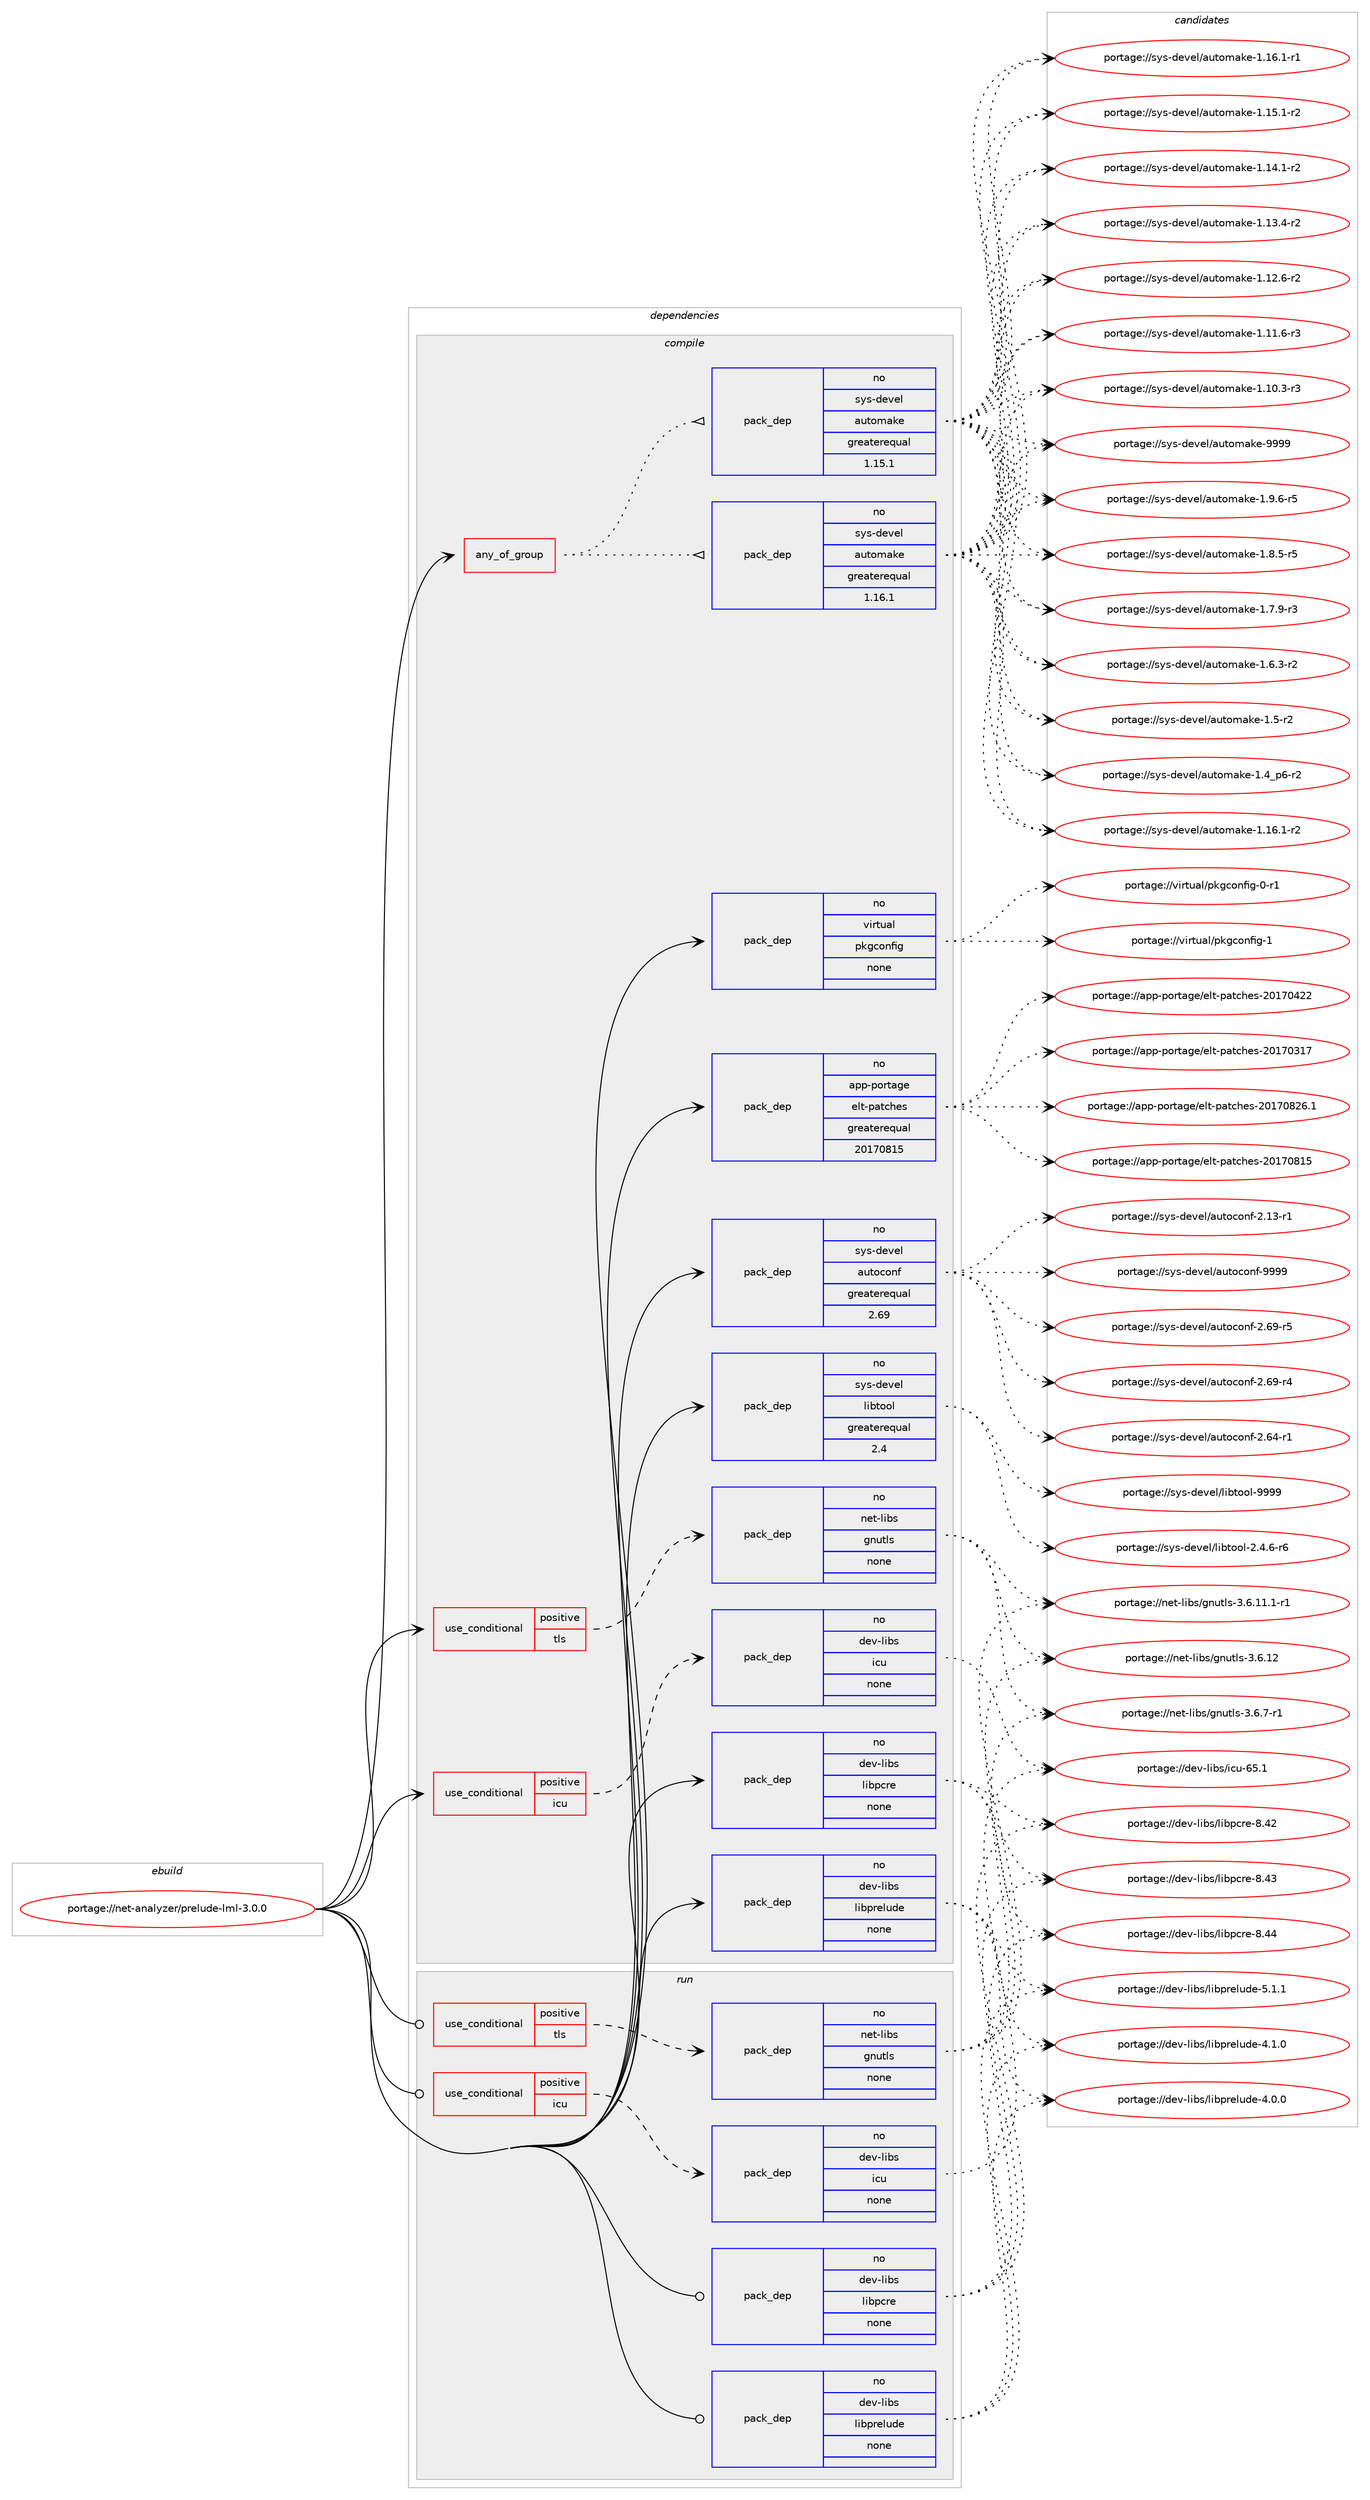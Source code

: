 digraph prolog {

# *************
# Graph options
# *************

newrank=true;
concentrate=true;
compound=true;
graph [rankdir=LR,fontname=Helvetica,fontsize=10,ranksep=1.5];#, ranksep=2.5, nodesep=0.2];
edge  [arrowhead=vee];
node  [fontname=Helvetica,fontsize=10];

# **********
# The ebuild
# **********

subgraph cluster_leftcol {
color=gray;
rank=same;
label=<<i>ebuild</i>>;
id [label="portage://net-analyzer/prelude-lml-3.0.0", color=red, width=4, href="../net-analyzer/prelude-lml-3.0.0.svg"];
}

# ****************
# The dependencies
# ****************

subgraph cluster_midcol {
color=gray;
label=<<i>dependencies</i>>;
subgraph cluster_compile {
fillcolor="#eeeeee";
style=filled;
label=<<i>compile</i>>;
subgraph any1757 {
dependency101245 [label=<<TABLE BORDER="0" CELLBORDER="1" CELLSPACING="0" CELLPADDING="4"><TR><TD CELLPADDING="10">any_of_group</TD></TR></TABLE>>, shape=none, color=red];subgraph pack76201 {
dependency101246 [label=<<TABLE BORDER="0" CELLBORDER="1" CELLSPACING="0" CELLPADDING="4" WIDTH="220"><TR><TD ROWSPAN="6" CELLPADDING="30">pack_dep</TD></TR><TR><TD WIDTH="110">no</TD></TR><TR><TD>sys-devel</TD></TR><TR><TD>automake</TD></TR><TR><TD>greaterequal</TD></TR><TR><TD>1.16.1</TD></TR></TABLE>>, shape=none, color=blue];
}
dependency101245:e -> dependency101246:w [weight=20,style="dotted",arrowhead="oinv"];
subgraph pack76202 {
dependency101247 [label=<<TABLE BORDER="0" CELLBORDER="1" CELLSPACING="0" CELLPADDING="4" WIDTH="220"><TR><TD ROWSPAN="6" CELLPADDING="30">pack_dep</TD></TR><TR><TD WIDTH="110">no</TD></TR><TR><TD>sys-devel</TD></TR><TR><TD>automake</TD></TR><TR><TD>greaterequal</TD></TR><TR><TD>1.15.1</TD></TR></TABLE>>, shape=none, color=blue];
}
dependency101245:e -> dependency101247:w [weight=20,style="dotted",arrowhead="oinv"];
}
id:e -> dependency101245:w [weight=20,style="solid",arrowhead="vee"];
subgraph cond23202 {
dependency101248 [label=<<TABLE BORDER="0" CELLBORDER="1" CELLSPACING="0" CELLPADDING="4"><TR><TD ROWSPAN="3" CELLPADDING="10">use_conditional</TD></TR><TR><TD>positive</TD></TR><TR><TD>icu</TD></TR></TABLE>>, shape=none, color=red];
subgraph pack76203 {
dependency101249 [label=<<TABLE BORDER="0" CELLBORDER="1" CELLSPACING="0" CELLPADDING="4" WIDTH="220"><TR><TD ROWSPAN="6" CELLPADDING="30">pack_dep</TD></TR><TR><TD WIDTH="110">no</TD></TR><TR><TD>dev-libs</TD></TR><TR><TD>icu</TD></TR><TR><TD>none</TD></TR><TR><TD></TD></TR></TABLE>>, shape=none, color=blue];
}
dependency101248:e -> dependency101249:w [weight=20,style="dashed",arrowhead="vee"];
}
id:e -> dependency101248:w [weight=20,style="solid",arrowhead="vee"];
subgraph cond23203 {
dependency101250 [label=<<TABLE BORDER="0" CELLBORDER="1" CELLSPACING="0" CELLPADDING="4"><TR><TD ROWSPAN="3" CELLPADDING="10">use_conditional</TD></TR><TR><TD>positive</TD></TR><TR><TD>tls</TD></TR></TABLE>>, shape=none, color=red];
subgraph pack76204 {
dependency101251 [label=<<TABLE BORDER="0" CELLBORDER="1" CELLSPACING="0" CELLPADDING="4" WIDTH="220"><TR><TD ROWSPAN="6" CELLPADDING="30">pack_dep</TD></TR><TR><TD WIDTH="110">no</TD></TR><TR><TD>net-libs</TD></TR><TR><TD>gnutls</TD></TR><TR><TD>none</TD></TR><TR><TD></TD></TR></TABLE>>, shape=none, color=blue];
}
dependency101250:e -> dependency101251:w [weight=20,style="dashed",arrowhead="vee"];
}
id:e -> dependency101250:w [weight=20,style="solid",arrowhead="vee"];
subgraph pack76205 {
dependency101252 [label=<<TABLE BORDER="0" CELLBORDER="1" CELLSPACING="0" CELLPADDING="4" WIDTH="220"><TR><TD ROWSPAN="6" CELLPADDING="30">pack_dep</TD></TR><TR><TD WIDTH="110">no</TD></TR><TR><TD>app-portage</TD></TR><TR><TD>elt-patches</TD></TR><TR><TD>greaterequal</TD></TR><TR><TD>20170815</TD></TR></TABLE>>, shape=none, color=blue];
}
id:e -> dependency101252:w [weight=20,style="solid",arrowhead="vee"];
subgraph pack76206 {
dependency101253 [label=<<TABLE BORDER="0" CELLBORDER="1" CELLSPACING="0" CELLPADDING="4" WIDTH="220"><TR><TD ROWSPAN="6" CELLPADDING="30">pack_dep</TD></TR><TR><TD WIDTH="110">no</TD></TR><TR><TD>dev-libs</TD></TR><TR><TD>libpcre</TD></TR><TR><TD>none</TD></TR><TR><TD></TD></TR></TABLE>>, shape=none, color=blue];
}
id:e -> dependency101253:w [weight=20,style="solid",arrowhead="vee"];
subgraph pack76207 {
dependency101254 [label=<<TABLE BORDER="0" CELLBORDER="1" CELLSPACING="0" CELLPADDING="4" WIDTH="220"><TR><TD ROWSPAN="6" CELLPADDING="30">pack_dep</TD></TR><TR><TD WIDTH="110">no</TD></TR><TR><TD>dev-libs</TD></TR><TR><TD>libprelude</TD></TR><TR><TD>none</TD></TR><TR><TD></TD></TR></TABLE>>, shape=none, color=blue];
}
id:e -> dependency101254:w [weight=20,style="solid",arrowhead="vee"];
subgraph pack76208 {
dependency101255 [label=<<TABLE BORDER="0" CELLBORDER="1" CELLSPACING="0" CELLPADDING="4" WIDTH="220"><TR><TD ROWSPAN="6" CELLPADDING="30">pack_dep</TD></TR><TR><TD WIDTH="110">no</TD></TR><TR><TD>sys-devel</TD></TR><TR><TD>autoconf</TD></TR><TR><TD>greaterequal</TD></TR><TR><TD>2.69</TD></TR></TABLE>>, shape=none, color=blue];
}
id:e -> dependency101255:w [weight=20,style="solid",arrowhead="vee"];
subgraph pack76209 {
dependency101256 [label=<<TABLE BORDER="0" CELLBORDER="1" CELLSPACING="0" CELLPADDING="4" WIDTH="220"><TR><TD ROWSPAN="6" CELLPADDING="30">pack_dep</TD></TR><TR><TD WIDTH="110">no</TD></TR><TR><TD>sys-devel</TD></TR><TR><TD>libtool</TD></TR><TR><TD>greaterequal</TD></TR><TR><TD>2.4</TD></TR></TABLE>>, shape=none, color=blue];
}
id:e -> dependency101256:w [weight=20,style="solid",arrowhead="vee"];
subgraph pack76210 {
dependency101257 [label=<<TABLE BORDER="0" CELLBORDER="1" CELLSPACING="0" CELLPADDING="4" WIDTH="220"><TR><TD ROWSPAN="6" CELLPADDING="30">pack_dep</TD></TR><TR><TD WIDTH="110">no</TD></TR><TR><TD>virtual</TD></TR><TR><TD>pkgconfig</TD></TR><TR><TD>none</TD></TR><TR><TD></TD></TR></TABLE>>, shape=none, color=blue];
}
id:e -> dependency101257:w [weight=20,style="solid",arrowhead="vee"];
}
subgraph cluster_compileandrun {
fillcolor="#eeeeee";
style=filled;
label=<<i>compile and run</i>>;
}
subgraph cluster_run {
fillcolor="#eeeeee";
style=filled;
label=<<i>run</i>>;
subgraph cond23204 {
dependency101258 [label=<<TABLE BORDER="0" CELLBORDER="1" CELLSPACING="0" CELLPADDING="4"><TR><TD ROWSPAN="3" CELLPADDING="10">use_conditional</TD></TR><TR><TD>positive</TD></TR><TR><TD>icu</TD></TR></TABLE>>, shape=none, color=red];
subgraph pack76211 {
dependency101259 [label=<<TABLE BORDER="0" CELLBORDER="1" CELLSPACING="0" CELLPADDING="4" WIDTH="220"><TR><TD ROWSPAN="6" CELLPADDING="30">pack_dep</TD></TR><TR><TD WIDTH="110">no</TD></TR><TR><TD>dev-libs</TD></TR><TR><TD>icu</TD></TR><TR><TD>none</TD></TR><TR><TD></TD></TR></TABLE>>, shape=none, color=blue];
}
dependency101258:e -> dependency101259:w [weight=20,style="dashed",arrowhead="vee"];
}
id:e -> dependency101258:w [weight=20,style="solid",arrowhead="odot"];
subgraph cond23205 {
dependency101260 [label=<<TABLE BORDER="0" CELLBORDER="1" CELLSPACING="0" CELLPADDING="4"><TR><TD ROWSPAN="3" CELLPADDING="10">use_conditional</TD></TR><TR><TD>positive</TD></TR><TR><TD>tls</TD></TR></TABLE>>, shape=none, color=red];
subgraph pack76212 {
dependency101261 [label=<<TABLE BORDER="0" CELLBORDER="1" CELLSPACING="0" CELLPADDING="4" WIDTH="220"><TR><TD ROWSPAN="6" CELLPADDING="30">pack_dep</TD></TR><TR><TD WIDTH="110">no</TD></TR><TR><TD>net-libs</TD></TR><TR><TD>gnutls</TD></TR><TR><TD>none</TD></TR><TR><TD></TD></TR></TABLE>>, shape=none, color=blue];
}
dependency101260:e -> dependency101261:w [weight=20,style="dashed",arrowhead="vee"];
}
id:e -> dependency101260:w [weight=20,style="solid",arrowhead="odot"];
subgraph pack76213 {
dependency101262 [label=<<TABLE BORDER="0" CELLBORDER="1" CELLSPACING="0" CELLPADDING="4" WIDTH="220"><TR><TD ROWSPAN="6" CELLPADDING="30">pack_dep</TD></TR><TR><TD WIDTH="110">no</TD></TR><TR><TD>dev-libs</TD></TR><TR><TD>libpcre</TD></TR><TR><TD>none</TD></TR><TR><TD></TD></TR></TABLE>>, shape=none, color=blue];
}
id:e -> dependency101262:w [weight=20,style="solid",arrowhead="odot"];
subgraph pack76214 {
dependency101263 [label=<<TABLE BORDER="0" CELLBORDER="1" CELLSPACING="0" CELLPADDING="4" WIDTH="220"><TR><TD ROWSPAN="6" CELLPADDING="30">pack_dep</TD></TR><TR><TD WIDTH="110">no</TD></TR><TR><TD>dev-libs</TD></TR><TR><TD>libprelude</TD></TR><TR><TD>none</TD></TR><TR><TD></TD></TR></TABLE>>, shape=none, color=blue];
}
id:e -> dependency101263:w [weight=20,style="solid",arrowhead="odot"];
}
}

# **************
# The candidates
# **************

subgraph cluster_choices {
rank=same;
color=gray;
label=<<i>candidates</i>>;

subgraph choice76201 {
color=black;
nodesep=1;
choice115121115451001011181011084797117116111109971071014557575757 [label="portage://sys-devel/automake-9999", color=red, width=4,href="../sys-devel/automake-9999.svg"];
choice115121115451001011181011084797117116111109971071014549465746544511453 [label="portage://sys-devel/automake-1.9.6-r5", color=red, width=4,href="../sys-devel/automake-1.9.6-r5.svg"];
choice115121115451001011181011084797117116111109971071014549465646534511453 [label="portage://sys-devel/automake-1.8.5-r5", color=red, width=4,href="../sys-devel/automake-1.8.5-r5.svg"];
choice115121115451001011181011084797117116111109971071014549465546574511451 [label="portage://sys-devel/automake-1.7.9-r3", color=red, width=4,href="../sys-devel/automake-1.7.9-r3.svg"];
choice115121115451001011181011084797117116111109971071014549465446514511450 [label="portage://sys-devel/automake-1.6.3-r2", color=red, width=4,href="../sys-devel/automake-1.6.3-r2.svg"];
choice11512111545100101118101108479711711611110997107101454946534511450 [label="portage://sys-devel/automake-1.5-r2", color=red, width=4,href="../sys-devel/automake-1.5-r2.svg"];
choice115121115451001011181011084797117116111109971071014549465295112544511450 [label="portage://sys-devel/automake-1.4_p6-r2", color=red, width=4,href="../sys-devel/automake-1.4_p6-r2.svg"];
choice11512111545100101118101108479711711611110997107101454946495446494511450 [label="portage://sys-devel/automake-1.16.1-r2", color=red, width=4,href="../sys-devel/automake-1.16.1-r2.svg"];
choice11512111545100101118101108479711711611110997107101454946495446494511449 [label="portage://sys-devel/automake-1.16.1-r1", color=red, width=4,href="../sys-devel/automake-1.16.1-r1.svg"];
choice11512111545100101118101108479711711611110997107101454946495346494511450 [label="portage://sys-devel/automake-1.15.1-r2", color=red, width=4,href="../sys-devel/automake-1.15.1-r2.svg"];
choice11512111545100101118101108479711711611110997107101454946495246494511450 [label="portage://sys-devel/automake-1.14.1-r2", color=red, width=4,href="../sys-devel/automake-1.14.1-r2.svg"];
choice11512111545100101118101108479711711611110997107101454946495146524511450 [label="portage://sys-devel/automake-1.13.4-r2", color=red, width=4,href="../sys-devel/automake-1.13.4-r2.svg"];
choice11512111545100101118101108479711711611110997107101454946495046544511450 [label="portage://sys-devel/automake-1.12.6-r2", color=red, width=4,href="../sys-devel/automake-1.12.6-r2.svg"];
choice11512111545100101118101108479711711611110997107101454946494946544511451 [label="portage://sys-devel/automake-1.11.6-r3", color=red, width=4,href="../sys-devel/automake-1.11.6-r3.svg"];
choice11512111545100101118101108479711711611110997107101454946494846514511451 [label="portage://sys-devel/automake-1.10.3-r3", color=red, width=4,href="../sys-devel/automake-1.10.3-r3.svg"];
dependency101246:e -> choice115121115451001011181011084797117116111109971071014557575757:w [style=dotted,weight="100"];
dependency101246:e -> choice115121115451001011181011084797117116111109971071014549465746544511453:w [style=dotted,weight="100"];
dependency101246:e -> choice115121115451001011181011084797117116111109971071014549465646534511453:w [style=dotted,weight="100"];
dependency101246:e -> choice115121115451001011181011084797117116111109971071014549465546574511451:w [style=dotted,weight="100"];
dependency101246:e -> choice115121115451001011181011084797117116111109971071014549465446514511450:w [style=dotted,weight="100"];
dependency101246:e -> choice11512111545100101118101108479711711611110997107101454946534511450:w [style=dotted,weight="100"];
dependency101246:e -> choice115121115451001011181011084797117116111109971071014549465295112544511450:w [style=dotted,weight="100"];
dependency101246:e -> choice11512111545100101118101108479711711611110997107101454946495446494511450:w [style=dotted,weight="100"];
dependency101246:e -> choice11512111545100101118101108479711711611110997107101454946495446494511449:w [style=dotted,weight="100"];
dependency101246:e -> choice11512111545100101118101108479711711611110997107101454946495346494511450:w [style=dotted,weight="100"];
dependency101246:e -> choice11512111545100101118101108479711711611110997107101454946495246494511450:w [style=dotted,weight="100"];
dependency101246:e -> choice11512111545100101118101108479711711611110997107101454946495146524511450:w [style=dotted,weight="100"];
dependency101246:e -> choice11512111545100101118101108479711711611110997107101454946495046544511450:w [style=dotted,weight="100"];
dependency101246:e -> choice11512111545100101118101108479711711611110997107101454946494946544511451:w [style=dotted,weight="100"];
dependency101246:e -> choice11512111545100101118101108479711711611110997107101454946494846514511451:w [style=dotted,weight="100"];
}
subgraph choice76202 {
color=black;
nodesep=1;
choice115121115451001011181011084797117116111109971071014557575757 [label="portage://sys-devel/automake-9999", color=red, width=4,href="../sys-devel/automake-9999.svg"];
choice115121115451001011181011084797117116111109971071014549465746544511453 [label="portage://sys-devel/automake-1.9.6-r5", color=red, width=4,href="../sys-devel/automake-1.9.6-r5.svg"];
choice115121115451001011181011084797117116111109971071014549465646534511453 [label="portage://sys-devel/automake-1.8.5-r5", color=red, width=4,href="../sys-devel/automake-1.8.5-r5.svg"];
choice115121115451001011181011084797117116111109971071014549465546574511451 [label="portage://sys-devel/automake-1.7.9-r3", color=red, width=4,href="../sys-devel/automake-1.7.9-r3.svg"];
choice115121115451001011181011084797117116111109971071014549465446514511450 [label="portage://sys-devel/automake-1.6.3-r2", color=red, width=4,href="../sys-devel/automake-1.6.3-r2.svg"];
choice11512111545100101118101108479711711611110997107101454946534511450 [label="portage://sys-devel/automake-1.5-r2", color=red, width=4,href="../sys-devel/automake-1.5-r2.svg"];
choice115121115451001011181011084797117116111109971071014549465295112544511450 [label="portage://sys-devel/automake-1.4_p6-r2", color=red, width=4,href="../sys-devel/automake-1.4_p6-r2.svg"];
choice11512111545100101118101108479711711611110997107101454946495446494511450 [label="portage://sys-devel/automake-1.16.1-r2", color=red, width=4,href="../sys-devel/automake-1.16.1-r2.svg"];
choice11512111545100101118101108479711711611110997107101454946495446494511449 [label="portage://sys-devel/automake-1.16.1-r1", color=red, width=4,href="../sys-devel/automake-1.16.1-r1.svg"];
choice11512111545100101118101108479711711611110997107101454946495346494511450 [label="portage://sys-devel/automake-1.15.1-r2", color=red, width=4,href="../sys-devel/automake-1.15.1-r2.svg"];
choice11512111545100101118101108479711711611110997107101454946495246494511450 [label="portage://sys-devel/automake-1.14.1-r2", color=red, width=4,href="../sys-devel/automake-1.14.1-r2.svg"];
choice11512111545100101118101108479711711611110997107101454946495146524511450 [label="portage://sys-devel/automake-1.13.4-r2", color=red, width=4,href="../sys-devel/automake-1.13.4-r2.svg"];
choice11512111545100101118101108479711711611110997107101454946495046544511450 [label="portage://sys-devel/automake-1.12.6-r2", color=red, width=4,href="../sys-devel/automake-1.12.6-r2.svg"];
choice11512111545100101118101108479711711611110997107101454946494946544511451 [label="portage://sys-devel/automake-1.11.6-r3", color=red, width=4,href="../sys-devel/automake-1.11.6-r3.svg"];
choice11512111545100101118101108479711711611110997107101454946494846514511451 [label="portage://sys-devel/automake-1.10.3-r3", color=red, width=4,href="../sys-devel/automake-1.10.3-r3.svg"];
dependency101247:e -> choice115121115451001011181011084797117116111109971071014557575757:w [style=dotted,weight="100"];
dependency101247:e -> choice115121115451001011181011084797117116111109971071014549465746544511453:w [style=dotted,weight="100"];
dependency101247:e -> choice115121115451001011181011084797117116111109971071014549465646534511453:w [style=dotted,weight="100"];
dependency101247:e -> choice115121115451001011181011084797117116111109971071014549465546574511451:w [style=dotted,weight="100"];
dependency101247:e -> choice115121115451001011181011084797117116111109971071014549465446514511450:w [style=dotted,weight="100"];
dependency101247:e -> choice11512111545100101118101108479711711611110997107101454946534511450:w [style=dotted,weight="100"];
dependency101247:e -> choice115121115451001011181011084797117116111109971071014549465295112544511450:w [style=dotted,weight="100"];
dependency101247:e -> choice11512111545100101118101108479711711611110997107101454946495446494511450:w [style=dotted,weight="100"];
dependency101247:e -> choice11512111545100101118101108479711711611110997107101454946495446494511449:w [style=dotted,weight="100"];
dependency101247:e -> choice11512111545100101118101108479711711611110997107101454946495346494511450:w [style=dotted,weight="100"];
dependency101247:e -> choice11512111545100101118101108479711711611110997107101454946495246494511450:w [style=dotted,weight="100"];
dependency101247:e -> choice11512111545100101118101108479711711611110997107101454946495146524511450:w [style=dotted,weight="100"];
dependency101247:e -> choice11512111545100101118101108479711711611110997107101454946495046544511450:w [style=dotted,weight="100"];
dependency101247:e -> choice11512111545100101118101108479711711611110997107101454946494946544511451:w [style=dotted,weight="100"];
dependency101247:e -> choice11512111545100101118101108479711711611110997107101454946494846514511451:w [style=dotted,weight="100"];
}
subgraph choice76203 {
color=black;
nodesep=1;
choice100101118451081059811547105991174554534649 [label="portage://dev-libs/icu-65.1", color=red, width=4,href="../dev-libs/icu-65.1.svg"];
dependency101249:e -> choice100101118451081059811547105991174554534649:w [style=dotted,weight="100"];
}
subgraph choice76204 {
color=black;
nodesep=1;
choice1101011164510810598115471031101171161081154551465446554511449 [label="portage://net-libs/gnutls-3.6.7-r1", color=red, width=4,href="../net-libs/gnutls-3.6.7-r1.svg"];
choice11010111645108105981154710311011711610811545514654464950 [label="portage://net-libs/gnutls-3.6.12", color=red, width=4,href="../net-libs/gnutls-3.6.12.svg"];
choice1101011164510810598115471031101171161081154551465446494946494511449 [label="portage://net-libs/gnutls-3.6.11.1-r1", color=red, width=4,href="../net-libs/gnutls-3.6.11.1-r1.svg"];
dependency101251:e -> choice1101011164510810598115471031101171161081154551465446554511449:w [style=dotted,weight="100"];
dependency101251:e -> choice11010111645108105981154710311011711610811545514654464950:w [style=dotted,weight="100"];
dependency101251:e -> choice1101011164510810598115471031101171161081154551465446494946494511449:w [style=dotted,weight="100"];
}
subgraph choice76205 {
color=black;
nodesep=1;
choice971121124511211111411697103101471011081164511297116991041011154550484955485650544649 [label="portage://app-portage/elt-patches-20170826.1", color=red, width=4,href="../app-portage/elt-patches-20170826.1.svg"];
choice97112112451121111141169710310147101108116451129711699104101115455048495548564953 [label="portage://app-portage/elt-patches-20170815", color=red, width=4,href="../app-portage/elt-patches-20170815.svg"];
choice97112112451121111141169710310147101108116451129711699104101115455048495548525050 [label="portage://app-portage/elt-patches-20170422", color=red, width=4,href="../app-portage/elt-patches-20170422.svg"];
choice97112112451121111141169710310147101108116451129711699104101115455048495548514955 [label="portage://app-portage/elt-patches-20170317", color=red, width=4,href="../app-portage/elt-patches-20170317.svg"];
dependency101252:e -> choice971121124511211111411697103101471011081164511297116991041011154550484955485650544649:w [style=dotted,weight="100"];
dependency101252:e -> choice97112112451121111141169710310147101108116451129711699104101115455048495548564953:w [style=dotted,weight="100"];
dependency101252:e -> choice97112112451121111141169710310147101108116451129711699104101115455048495548525050:w [style=dotted,weight="100"];
dependency101252:e -> choice97112112451121111141169710310147101108116451129711699104101115455048495548514955:w [style=dotted,weight="100"];
}
subgraph choice76206 {
color=black;
nodesep=1;
choice10010111845108105981154710810598112991141014556465252 [label="portage://dev-libs/libpcre-8.44", color=red, width=4,href="../dev-libs/libpcre-8.44.svg"];
choice10010111845108105981154710810598112991141014556465251 [label="portage://dev-libs/libpcre-8.43", color=red, width=4,href="../dev-libs/libpcre-8.43.svg"];
choice10010111845108105981154710810598112991141014556465250 [label="portage://dev-libs/libpcre-8.42", color=red, width=4,href="../dev-libs/libpcre-8.42.svg"];
dependency101253:e -> choice10010111845108105981154710810598112991141014556465252:w [style=dotted,weight="100"];
dependency101253:e -> choice10010111845108105981154710810598112991141014556465251:w [style=dotted,weight="100"];
dependency101253:e -> choice10010111845108105981154710810598112991141014556465250:w [style=dotted,weight="100"];
}
subgraph choice76207 {
color=black;
nodesep=1;
choice10010111845108105981154710810598112114101108117100101455346494649 [label="portage://dev-libs/libprelude-5.1.1", color=red, width=4,href="../dev-libs/libprelude-5.1.1.svg"];
choice10010111845108105981154710810598112114101108117100101455246494648 [label="portage://dev-libs/libprelude-4.1.0", color=red, width=4,href="../dev-libs/libprelude-4.1.0.svg"];
choice10010111845108105981154710810598112114101108117100101455246484648 [label="portage://dev-libs/libprelude-4.0.0", color=red, width=4,href="../dev-libs/libprelude-4.0.0.svg"];
dependency101254:e -> choice10010111845108105981154710810598112114101108117100101455346494649:w [style=dotted,weight="100"];
dependency101254:e -> choice10010111845108105981154710810598112114101108117100101455246494648:w [style=dotted,weight="100"];
dependency101254:e -> choice10010111845108105981154710810598112114101108117100101455246484648:w [style=dotted,weight="100"];
}
subgraph choice76208 {
color=black;
nodesep=1;
choice115121115451001011181011084797117116111991111101024557575757 [label="portage://sys-devel/autoconf-9999", color=red, width=4,href="../sys-devel/autoconf-9999.svg"];
choice1151211154510010111810110847971171161119911111010245504654574511453 [label="portage://sys-devel/autoconf-2.69-r5", color=red, width=4,href="../sys-devel/autoconf-2.69-r5.svg"];
choice1151211154510010111810110847971171161119911111010245504654574511452 [label="portage://sys-devel/autoconf-2.69-r4", color=red, width=4,href="../sys-devel/autoconf-2.69-r4.svg"];
choice1151211154510010111810110847971171161119911111010245504654524511449 [label="portage://sys-devel/autoconf-2.64-r1", color=red, width=4,href="../sys-devel/autoconf-2.64-r1.svg"];
choice1151211154510010111810110847971171161119911111010245504649514511449 [label="portage://sys-devel/autoconf-2.13-r1", color=red, width=4,href="../sys-devel/autoconf-2.13-r1.svg"];
dependency101255:e -> choice115121115451001011181011084797117116111991111101024557575757:w [style=dotted,weight="100"];
dependency101255:e -> choice1151211154510010111810110847971171161119911111010245504654574511453:w [style=dotted,weight="100"];
dependency101255:e -> choice1151211154510010111810110847971171161119911111010245504654574511452:w [style=dotted,weight="100"];
dependency101255:e -> choice1151211154510010111810110847971171161119911111010245504654524511449:w [style=dotted,weight="100"];
dependency101255:e -> choice1151211154510010111810110847971171161119911111010245504649514511449:w [style=dotted,weight="100"];
}
subgraph choice76209 {
color=black;
nodesep=1;
choice1151211154510010111810110847108105981161111111084557575757 [label="portage://sys-devel/libtool-9999", color=red, width=4,href="../sys-devel/libtool-9999.svg"];
choice1151211154510010111810110847108105981161111111084550465246544511454 [label="portage://sys-devel/libtool-2.4.6-r6", color=red, width=4,href="../sys-devel/libtool-2.4.6-r6.svg"];
dependency101256:e -> choice1151211154510010111810110847108105981161111111084557575757:w [style=dotted,weight="100"];
dependency101256:e -> choice1151211154510010111810110847108105981161111111084550465246544511454:w [style=dotted,weight="100"];
}
subgraph choice76210 {
color=black;
nodesep=1;
choice1181051141161179710847112107103991111101021051034549 [label="portage://virtual/pkgconfig-1", color=red, width=4,href="../virtual/pkgconfig-1.svg"];
choice11810511411611797108471121071039911111010210510345484511449 [label="portage://virtual/pkgconfig-0-r1", color=red, width=4,href="../virtual/pkgconfig-0-r1.svg"];
dependency101257:e -> choice1181051141161179710847112107103991111101021051034549:w [style=dotted,weight="100"];
dependency101257:e -> choice11810511411611797108471121071039911111010210510345484511449:w [style=dotted,weight="100"];
}
subgraph choice76211 {
color=black;
nodesep=1;
choice100101118451081059811547105991174554534649 [label="portage://dev-libs/icu-65.1", color=red, width=4,href="../dev-libs/icu-65.1.svg"];
dependency101259:e -> choice100101118451081059811547105991174554534649:w [style=dotted,weight="100"];
}
subgraph choice76212 {
color=black;
nodesep=1;
choice1101011164510810598115471031101171161081154551465446554511449 [label="portage://net-libs/gnutls-3.6.7-r1", color=red, width=4,href="../net-libs/gnutls-3.6.7-r1.svg"];
choice11010111645108105981154710311011711610811545514654464950 [label="portage://net-libs/gnutls-3.6.12", color=red, width=4,href="../net-libs/gnutls-3.6.12.svg"];
choice1101011164510810598115471031101171161081154551465446494946494511449 [label="portage://net-libs/gnutls-3.6.11.1-r1", color=red, width=4,href="../net-libs/gnutls-3.6.11.1-r1.svg"];
dependency101261:e -> choice1101011164510810598115471031101171161081154551465446554511449:w [style=dotted,weight="100"];
dependency101261:e -> choice11010111645108105981154710311011711610811545514654464950:w [style=dotted,weight="100"];
dependency101261:e -> choice1101011164510810598115471031101171161081154551465446494946494511449:w [style=dotted,weight="100"];
}
subgraph choice76213 {
color=black;
nodesep=1;
choice10010111845108105981154710810598112991141014556465252 [label="portage://dev-libs/libpcre-8.44", color=red, width=4,href="../dev-libs/libpcre-8.44.svg"];
choice10010111845108105981154710810598112991141014556465251 [label="portage://dev-libs/libpcre-8.43", color=red, width=4,href="../dev-libs/libpcre-8.43.svg"];
choice10010111845108105981154710810598112991141014556465250 [label="portage://dev-libs/libpcre-8.42", color=red, width=4,href="../dev-libs/libpcre-8.42.svg"];
dependency101262:e -> choice10010111845108105981154710810598112991141014556465252:w [style=dotted,weight="100"];
dependency101262:e -> choice10010111845108105981154710810598112991141014556465251:w [style=dotted,weight="100"];
dependency101262:e -> choice10010111845108105981154710810598112991141014556465250:w [style=dotted,weight="100"];
}
subgraph choice76214 {
color=black;
nodesep=1;
choice10010111845108105981154710810598112114101108117100101455346494649 [label="portage://dev-libs/libprelude-5.1.1", color=red, width=4,href="../dev-libs/libprelude-5.1.1.svg"];
choice10010111845108105981154710810598112114101108117100101455246494648 [label="portage://dev-libs/libprelude-4.1.0", color=red, width=4,href="../dev-libs/libprelude-4.1.0.svg"];
choice10010111845108105981154710810598112114101108117100101455246484648 [label="portage://dev-libs/libprelude-4.0.0", color=red, width=4,href="../dev-libs/libprelude-4.0.0.svg"];
dependency101263:e -> choice10010111845108105981154710810598112114101108117100101455346494649:w [style=dotted,weight="100"];
dependency101263:e -> choice10010111845108105981154710810598112114101108117100101455246494648:w [style=dotted,weight="100"];
dependency101263:e -> choice10010111845108105981154710810598112114101108117100101455246484648:w [style=dotted,weight="100"];
}
}

}
